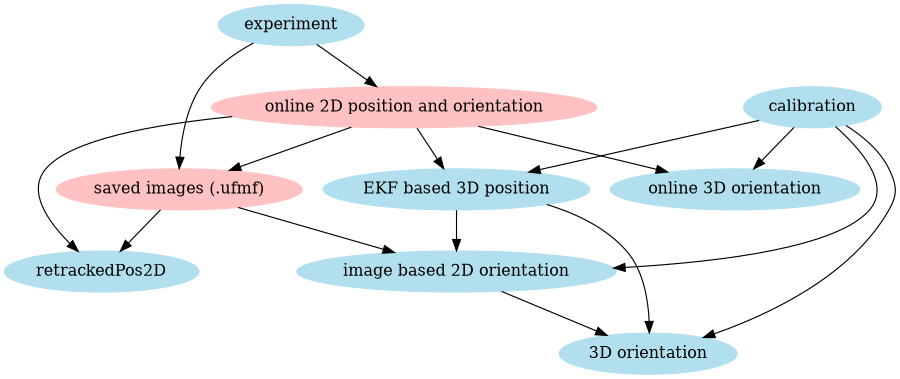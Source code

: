 strict digraph {
    size="6,6";
    node [color=lightblue2, style=filled];

    animals -> onlinePosOri2D;
    animals -> ufmfs;
    onlinePosOri2D -> ufmfs -> imageOri2D -> Ori3D;
    onlinePosOri2D -> retrackedPos2D;
    ufmfs -> retrackedPos2D;
    onlinePosOri2D -> ekfPos3D;
    calib -> onlineOri3D;
    calib -> Ori3D;
    calib -> ekfPos3D;
    calib -> imageOri2D;
    ekfPos3D -> Ori3D;
    ekfPos3D -> Ori3D;
    ekfPos3D -> imageOri2D;
    onlinePosOri2D -> onlineOri3D;

    animals [label="experiment"];
    //    onlinePos2D [label="online 2D position estimation"];
    ufmfs [label="saved images (.ufmf)",color=rosybrown1];
    imageOri2D [label="image based 2D orientation"];
    Ori3D [label="3D orientation"];
    calib [label="calibration"];
    ekfPos3D [label="EKF based 3D position"];
    onlineOri3D [label="online 3D orientation"];
    onlinePosOri2D [label="online 2D position and orientation",color=rosybrown1];
}
